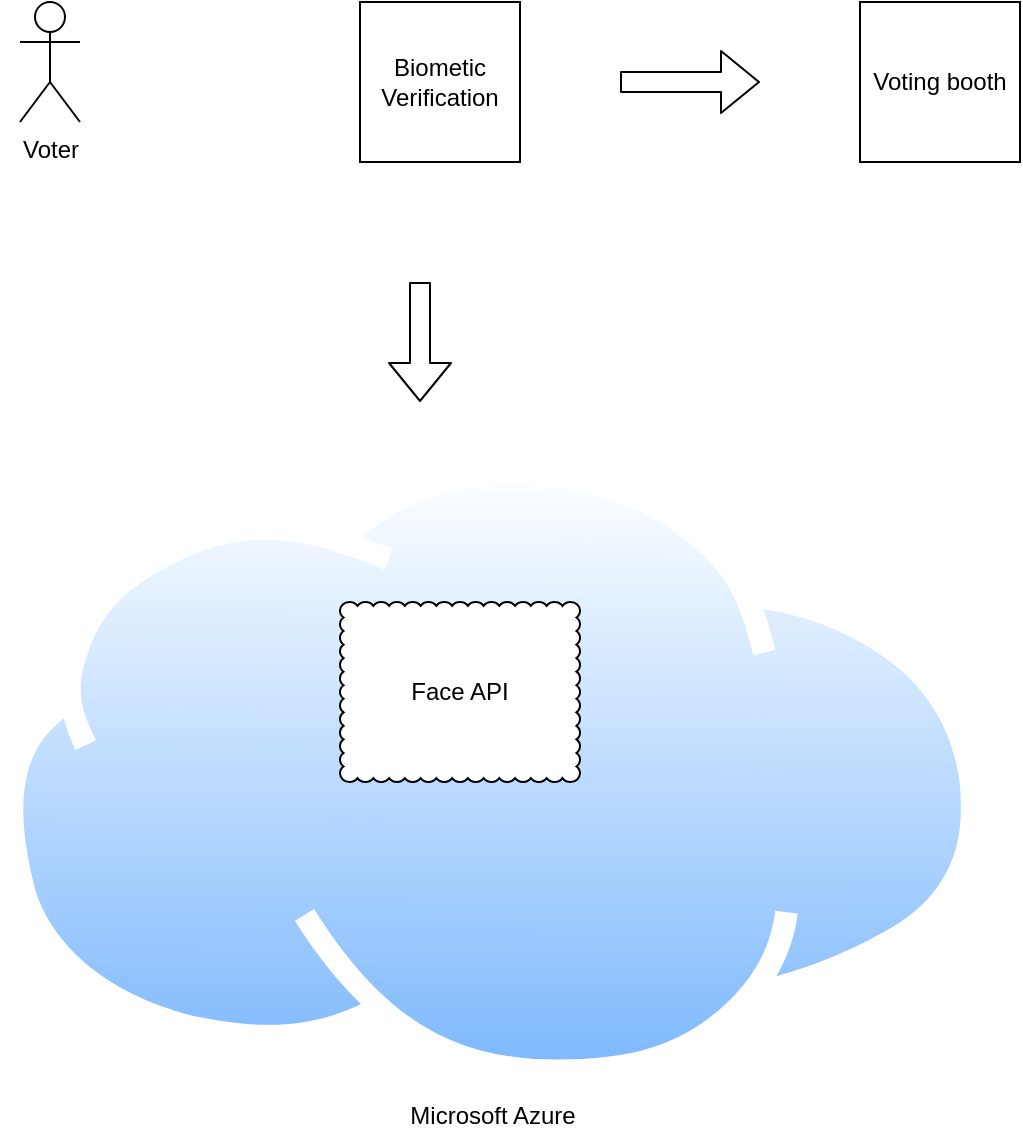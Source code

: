 <mxfile version="14.3.1" type="github">
  <diagram id="0pyoPbqTwvZv5WS2Do12" name="Page-1">
    <mxGraphModel dx="1550" dy="868" grid="1" gridSize="10" guides="1" tooltips="1" connect="1" arrows="1" fold="1" page="1" pageScale="1" pageWidth="850" pageHeight="1100" math="0" shadow="0">
      <root>
        <mxCell id="0" />
        <mxCell id="1" parent="0" />
        <mxCell id="9_Q_D0e9wSFj3UVMhRUO-1" value="Voter&lt;br&gt;" style="shape=umlActor;verticalLabelPosition=bottom;verticalAlign=top;html=1;outlineConnect=0;" vertex="1" parent="1">
          <mxGeometry x="100" y="80" width="30" height="60" as="geometry" />
        </mxCell>
        <mxCell id="9_Q_D0e9wSFj3UVMhRUO-2" value="Voting booth&lt;br&gt;" style="whiteSpace=wrap;html=1;aspect=fixed;" vertex="1" parent="1">
          <mxGeometry x="520" y="80" width="80" height="80" as="geometry" />
        </mxCell>
        <mxCell id="9_Q_D0e9wSFj3UVMhRUO-3" value="Biometic&lt;br&gt;Verification" style="whiteSpace=wrap;html=1;aspect=fixed;" vertex="1" parent="1">
          <mxGeometry x="270" y="80" width="80" height="80" as="geometry" />
        </mxCell>
        <mxCell id="9_Q_D0e9wSFj3UVMhRUO-7" value="Microsoft Azure" style="aspect=fixed;perimeter=ellipsePerimeter;html=1;align=center;shadow=0;dashed=0;spacingTop=3;image;image=img/lib/active_directory/internet_cloud.svg;" vertex="1" parent="1">
          <mxGeometry x="90" y="310" width="492.06" height="310" as="geometry" />
        </mxCell>
        <mxCell id="9_Q_D0e9wSFj3UVMhRUO-8" value="Face API" style="whiteSpace=wrap;html=1;shape=mxgraph.basic.cloud_rect" vertex="1" parent="1">
          <mxGeometry x="260" y="380" width="120" height="90" as="geometry" />
        </mxCell>
        <mxCell id="9_Q_D0e9wSFj3UVMhRUO-9" value="" style="shape=flexArrow;endArrow=classic;html=1;" edge="1" parent="1">
          <mxGeometry width="50" height="50" relative="1" as="geometry">
            <mxPoint x="300" y="220" as="sourcePoint" />
            <mxPoint x="300" y="280" as="targetPoint" />
          </mxGeometry>
        </mxCell>
        <mxCell id="9_Q_D0e9wSFj3UVMhRUO-10" value="" style="shape=flexArrow;endArrow=classic;html=1;" edge="1" parent="1">
          <mxGeometry width="50" height="50" relative="1" as="geometry">
            <mxPoint x="400" y="120" as="sourcePoint" />
            <mxPoint x="470" y="120" as="targetPoint" />
          </mxGeometry>
        </mxCell>
      </root>
    </mxGraphModel>
  </diagram>
</mxfile>
